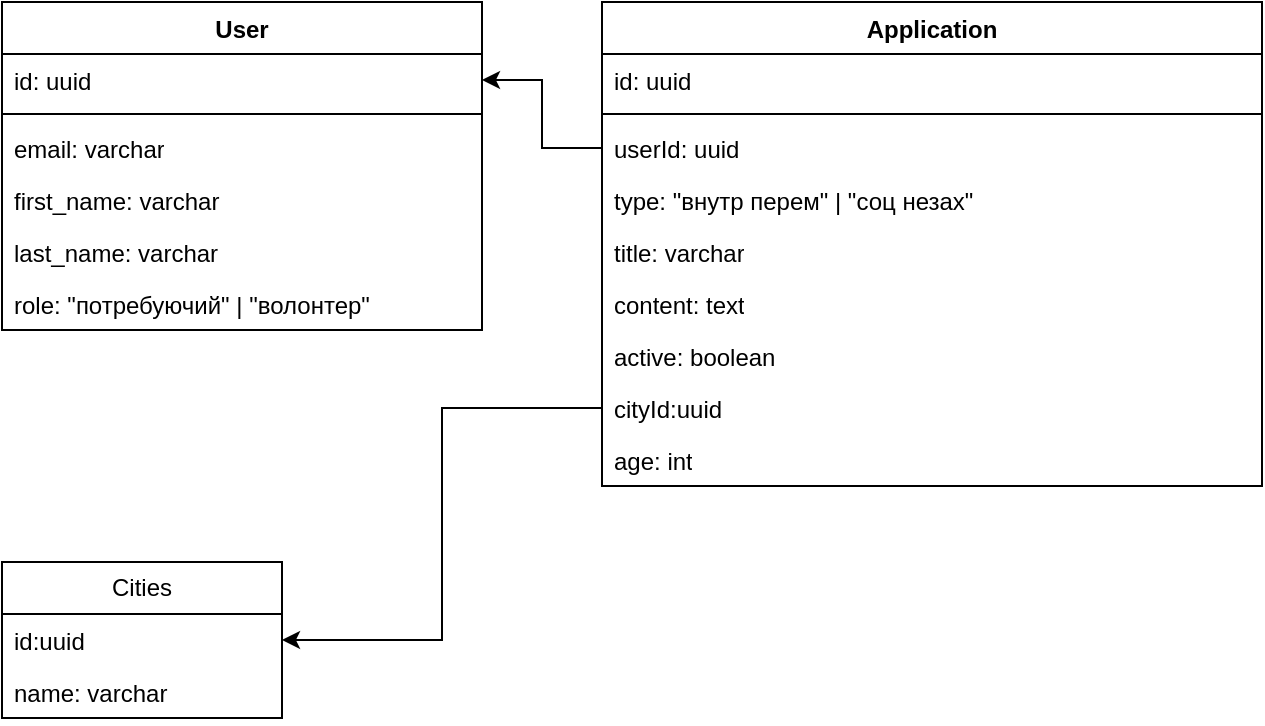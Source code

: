 <mxfile version="24.2.5" type="device">
  <diagram name="Page-1" id="Aj3-0K4Tdb-Eju3KWuvy">
    <mxGraphModel dx="1050" dy="566" grid="1" gridSize="10" guides="1" tooltips="1" connect="1" arrows="1" fold="1" page="1" pageScale="1" pageWidth="850" pageHeight="1100" math="0" shadow="0">
      <root>
        <mxCell id="0" />
        <mxCell id="1" parent="0" />
        <mxCell id="FGo2iHCOdMmPj0XYQEmh-3" value="User" style="swimlane;fontStyle=1;align=center;verticalAlign=top;childLayout=stackLayout;horizontal=1;startSize=26;horizontalStack=0;resizeParent=1;resizeParentMax=0;resizeLast=0;collapsible=1;marginBottom=0;whiteSpace=wrap;html=1;" parent="1" vertex="1">
          <mxGeometry x="200" y="80" width="240" height="164" as="geometry" />
        </mxCell>
        <mxCell id="FGo2iHCOdMmPj0XYQEmh-4" value="id: uuid" style="text;strokeColor=none;fillColor=none;align=left;verticalAlign=top;spacingLeft=4;spacingRight=4;overflow=hidden;rotatable=0;points=[[0,0.5],[1,0.5]];portConstraint=eastwest;whiteSpace=wrap;html=1;" parent="FGo2iHCOdMmPj0XYQEmh-3" vertex="1">
          <mxGeometry y="26" width="240" height="26" as="geometry" />
        </mxCell>
        <mxCell id="FGo2iHCOdMmPj0XYQEmh-5" value="" style="line;strokeWidth=1;fillColor=none;align=left;verticalAlign=middle;spacingTop=-1;spacingLeft=3;spacingRight=3;rotatable=0;labelPosition=right;points=[];portConstraint=eastwest;strokeColor=inherit;" parent="FGo2iHCOdMmPj0XYQEmh-3" vertex="1">
          <mxGeometry y="52" width="240" height="8" as="geometry" />
        </mxCell>
        <mxCell id="FGo2iHCOdMmPj0XYQEmh-22" value="email: varchar" style="text;strokeColor=none;fillColor=none;align=left;verticalAlign=top;spacingLeft=4;spacingRight=4;overflow=hidden;rotatable=0;points=[[0,0.5],[1,0.5]];portConstraint=eastwest;whiteSpace=wrap;html=1;" parent="FGo2iHCOdMmPj0XYQEmh-3" vertex="1">
          <mxGeometry y="60" width="240" height="26" as="geometry" />
        </mxCell>
        <mxCell id="FGo2iHCOdMmPj0XYQEmh-17" value="first_name: varchar" style="text;strokeColor=none;fillColor=none;align=left;verticalAlign=top;spacingLeft=4;spacingRight=4;overflow=hidden;rotatable=0;points=[[0,0.5],[1,0.5]];portConstraint=eastwest;whiteSpace=wrap;html=1;" parent="FGo2iHCOdMmPj0XYQEmh-3" vertex="1">
          <mxGeometry y="86" width="240" height="26" as="geometry" />
        </mxCell>
        <mxCell id="FGo2iHCOdMmPj0XYQEmh-6" value="last_name: varchar" style="text;strokeColor=none;fillColor=none;align=left;verticalAlign=top;spacingLeft=4;spacingRight=4;overflow=hidden;rotatable=0;points=[[0,0.5],[1,0.5]];portConstraint=eastwest;whiteSpace=wrap;html=1;" parent="FGo2iHCOdMmPj0XYQEmh-3" vertex="1">
          <mxGeometry y="112" width="240" height="26" as="geometry" />
        </mxCell>
        <mxCell id="FGo2iHCOdMmPj0XYQEmh-8" value="role: &quot;потребуючий&quot; | &quot;волонтер&quot;" style="text;strokeColor=none;fillColor=none;align=left;verticalAlign=top;spacingLeft=4;spacingRight=4;overflow=hidden;rotatable=0;points=[[0,0.5],[1,0.5]];portConstraint=eastwest;whiteSpace=wrap;html=1;" parent="FGo2iHCOdMmPj0XYQEmh-3" vertex="1">
          <mxGeometry y="138" width="240" height="26" as="geometry" />
        </mxCell>
        <mxCell id="FGo2iHCOdMmPj0XYQEmh-12" value="Application" style="swimlane;fontStyle=1;align=center;verticalAlign=top;childLayout=stackLayout;horizontal=1;startSize=26;horizontalStack=0;resizeParent=1;resizeParentMax=0;resizeLast=0;collapsible=1;marginBottom=0;whiteSpace=wrap;html=1;" parent="1" vertex="1">
          <mxGeometry x="500" y="80" width="330" height="242" as="geometry" />
        </mxCell>
        <mxCell id="FGo2iHCOdMmPj0XYQEmh-13" value="id: uuid" style="text;strokeColor=none;fillColor=none;align=left;verticalAlign=top;spacingLeft=4;spacingRight=4;overflow=hidden;rotatable=0;points=[[0,0.5],[1,0.5]];portConstraint=eastwest;whiteSpace=wrap;html=1;" parent="FGo2iHCOdMmPj0XYQEmh-12" vertex="1">
          <mxGeometry y="26" width="330" height="26" as="geometry" />
        </mxCell>
        <mxCell id="FGo2iHCOdMmPj0XYQEmh-14" value="" style="line;strokeWidth=1;fillColor=none;align=left;verticalAlign=middle;spacingTop=-1;spacingLeft=3;spacingRight=3;rotatable=0;labelPosition=right;points=[];portConstraint=eastwest;strokeColor=inherit;" parent="FGo2iHCOdMmPj0XYQEmh-12" vertex="1">
          <mxGeometry y="52" width="330" height="8" as="geometry" />
        </mxCell>
        <mxCell id="FGo2iHCOdMmPj0XYQEmh-15" value="userId: uuid" style="text;strokeColor=none;fillColor=none;align=left;verticalAlign=top;spacingLeft=4;spacingRight=4;overflow=hidden;rotatable=0;points=[[0,0.5],[1,0.5]];portConstraint=eastwest;whiteSpace=wrap;html=1;" parent="FGo2iHCOdMmPj0XYQEmh-12" vertex="1">
          <mxGeometry y="60" width="330" height="26" as="geometry" />
        </mxCell>
        <mxCell id="FGo2iHCOdMmPj0XYQEmh-18" value="type: &quot;внутр перем&quot; | &quot;соц незах&quot;" style="text;strokeColor=none;fillColor=none;align=left;verticalAlign=top;spacingLeft=4;spacingRight=4;overflow=hidden;rotatable=0;points=[[0,0.5],[1,0.5]];portConstraint=eastwest;whiteSpace=wrap;html=1;" parent="FGo2iHCOdMmPj0XYQEmh-12" vertex="1">
          <mxGeometry y="86" width="330" height="26" as="geometry" />
        </mxCell>
        <mxCell id="FGo2iHCOdMmPj0XYQEmh-19" value="title: varchar" style="text;strokeColor=none;fillColor=none;align=left;verticalAlign=top;spacingLeft=4;spacingRight=4;overflow=hidden;rotatable=0;points=[[0,0.5],[1,0.5]];portConstraint=eastwest;whiteSpace=wrap;html=1;" parent="FGo2iHCOdMmPj0XYQEmh-12" vertex="1">
          <mxGeometry y="112" width="330" height="26" as="geometry" />
        </mxCell>
        <mxCell id="FGo2iHCOdMmPj0XYQEmh-20" value="content: text" style="text;strokeColor=none;fillColor=none;align=left;verticalAlign=top;spacingLeft=4;spacingRight=4;overflow=hidden;rotatable=0;points=[[0,0.5],[1,0.5]];portConstraint=eastwest;whiteSpace=wrap;html=1;" parent="FGo2iHCOdMmPj0XYQEmh-12" vertex="1">
          <mxGeometry y="138" width="330" height="26" as="geometry" />
        </mxCell>
        <mxCell id="FGo2iHCOdMmPj0XYQEmh-23" value="active: boolean" style="text;strokeColor=none;fillColor=none;align=left;verticalAlign=top;spacingLeft=4;spacingRight=4;overflow=hidden;rotatable=0;points=[[0,0.5],[1,0.5]];portConstraint=eastwest;whiteSpace=wrap;html=1;" parent="FGo2iHCOdMmPj0XYQEmh-12" vertex="1">
          <mxGeometry y="164" width="330" height="26" as="geometry" />
        </mxCell>
        <mxCell id="T2LdffYJqQ4ByXM4lC4o-5" value="cityId:uuid" style="text;strokeColor=none;fillColor=none;align=left;verticalAlign=top;spacingLeft=4;spacingRight=4;overflow=hidden;rotatable=0;points=[[0,0.5],[1,0.5]];portConstraint=eastwest;whiteSpace=wrap;html=1;" vertex="1" parent="FGo2iHCOdMmPj0XYQEmh-12">
          <mxGeometry y="190" width="330" height="26" as="geometry" />
        </mxCell>
        <mxCell id="T2LdffYJqQ4ByXM4lC4o-7" value="age: int" style="text;strokeColor=none;fillColor=none;align=left;verticalAlign=top;spacingLeft=4;spacingRight=4;overflow=hidden;rotatable=0;points=[[0,0.5],[1,0.5]];portConstraint=eastwest;whiteSpace=wrap;html=1;" vertex="1" parent="FGo2iHCOdMmPj0XYQEmh-12">
          <mxGeometry y="216" width="330" height="26" as="geometry" />
        </mxCell>
        <mxCell id="FGo2iHCOdMmPj0XYQEmh-21" style="edgeStyle=orthogonalEdgeStyle;rounded=0;orthogonalLoop=1;jettySize=auto;html=1;exitX=0;exitY=0.5;exitDx=0;exitDy=0;entryX=1;entryY=0.5;entryDx=0;entryDy=0;" parent="1" source="FGo2iHCOdMmPj0XYQEmh-15" target="FGo2iHCOdMmPj0XYQEmh-4" edge="1">
          <mxGeometry relative="1" as="geometry" />
        </mxCell>
        <mxCell id="T2LdffYJqQ4ByXM4lC4o-1" value="Cities" style="swimlane;fontStyle=0;childLayout=stackLayout;horizontal=1;startSize=26;fillColor=none;horizontalStack=0;resizeParent=1;resizeParentMax=0;resizeLast=0;collapsible=1;marginBottom=0;whiteSpace=wrap;html=1;" vertex="1" parent="1">
          <mxGeometry x="200" y="360" width="140" height="78" as="geometry" />
        </mxCell>
        <mxCell id="T2LdffYJqQ4ByXM4lC4o-2" value="id:uuid" style="text;strokeColor=none;fillColor=none;align=left;verticalAlign=top;spacingLeft=4;spacingRight=4;overflow=hidden;rotatable=0;points=[[0,0.5],[1,0.5]];portConstraint=eastwest;whiteSpace=wrap;html=1;" vertex="1" parent="T2LdffYJqQ4ByXM4lC4o-1">
          <mxGeometry y="26" width="140" height="26" as="geometry" />
        </mxCell>
        <mxCell id="T2LdffYJqQ4ByXM4lC4o-3" value="name: varchar" style="text;strokeColor=none;fillColor=none;align=left;verticalAlign=top;spacingLeft=4;spacingRight=4;overflow=hidden;rotatable=0;points=[[0,0.5],[1,0.5]];portConstraint=eastwest;whiteSpace=wrap;html=1;" vertex="1" parent="T2LdffYJqQ4ByXM4lC4o-1">
          <mxGeometry y="52" width="140" height="26" as="geometry" />
        </mxCell>
        <mxCell id="T2LdffYJqQ4ByXM4lC4o-6" style="edgeStyle=orthogonalEdgeStyle;rounded=0;orthogonalLoop=1;jettySize=auto;html=1;exitX=0;exitY=0.5;exitDx=0;exitDy=0;entryX=1;entryY=0.5;entryDx=0;entryDy=0;" edge="1" parent="1" source="T2LdffYJqQ4ByXM4lC4o-5" target="T2LdffYJqQ4ByXM4lC4o-2">
          <mxGeometry relative="1" as="geometry" />
        </mxCell>
      </root>
    </mxGraphModel>
  </diagram>
</mxfile>
